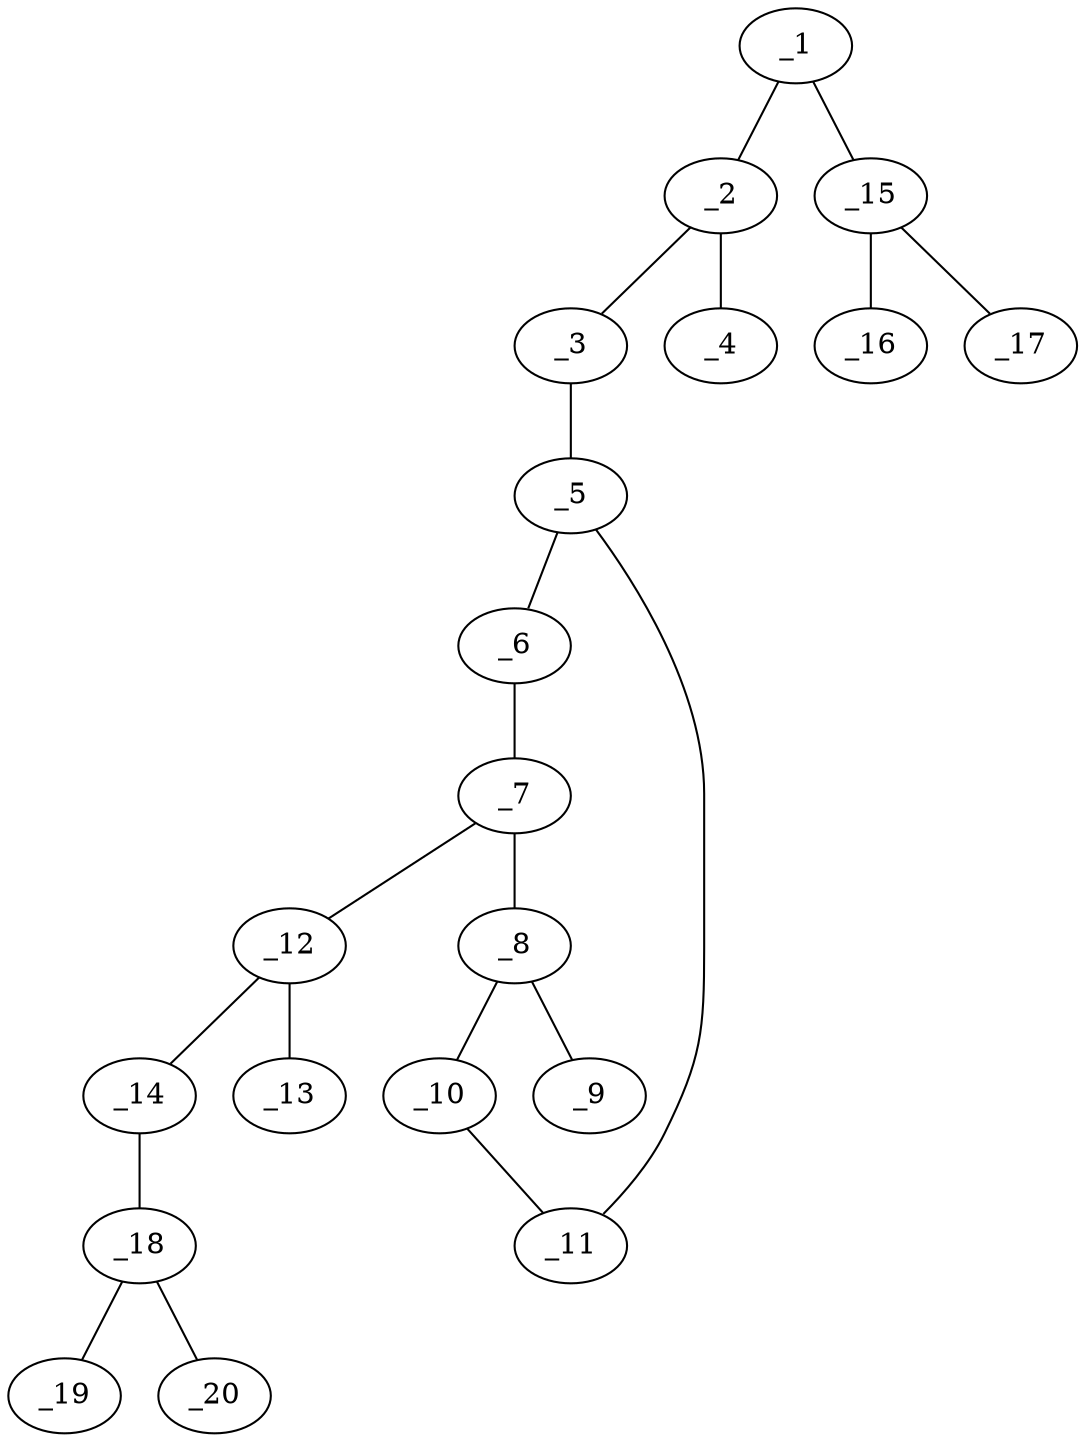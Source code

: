 graph molid629243 {
	_1	 [charge=0,
		chem=2,
		symbol="O  ",
		x="6.3301",
		y="-2.5"];
	_2	 [charge=0,
		chem=1,
		symbol="C  ",
		x="5.4641",
		y="-2"];
	_1 -- _2	 [valence=1];
	_15	 [charge=0,
		chem=1,
		symbol="C  ",
		x="6.3301",
		y="-3.5"];
	_1 -- _15	 [valence=1];
	_3	 [charge=0,
		chem=4,
		symbol="N  ",
		x="5.4641",
		y="-1"];
	_2 -- _3	 [valence=1];
	_4	 [charge=0,
		chem=5,
		symbol="S  ",
		x="4.5981",
		y="-2.5"];
	_2 -- _4	 [valence=2];
	_5	 [charge=0,
		chem=1,
		symbol="C  ",
		x="4.5981",
		y="-0.5"];
	_3 -- _5	 [valence=1];
	_6	 [charge=0,
		chem=1,
		symbol="C  ",
		x="4.5981",
		y="0.5"];
	_5 -- _6	 [valence=1];
	_11	 [charge=0,
		chem=1,
		symbol="C  ",
		x="3.732",
		y="-1"];
	_5 -- _11	 [valence=2];
	_7	 [charge=0,
		chem=1,
		symbol="C  ",
		x="3.7321",
		y=1];
	_6 -- _7	 [valence=2];
	_8	 [charge=0,
		chem=1,
		symbol="C  ",
		x="2.866",
		y="0.5"];
	_7 -- _8	 [valence=1];
	_12	 [charge=0,
		chem=1,
		symbol="C  ",
		x="3.7321",
		y=2];
	_7 -- _12	 [valence=1];
	_9	 [charge=0,
		chem=7,
		symbol="Cl ",
		x=2,
		y=1];
	_8 -- _9	 [valence=1];
	_10	 [charge=0,
		chem=1,
		symbol="C  ",
		x="2.866",
		y="-0.5"];
	_8 -- _10	 [valence=2];
	_10 -- _11	 [valence=1];
	_13	 [charge=0,
		chem=2,
		symbol="O  ",
		x="2.866",
		y="2.5"];
	_12 -- _13	 [valence=2];
	_14	 [charge=0,
		chem=2,
		symbol="O  ",
		x="4.5981",
		y="2.5"];
	_12 -- _14	 [valence=1];
	_18	 [charge=0,
		chem=1,
		symbol="C  ",
		x="4.5981",
		y="3.5"];
	_14 -- _18	 [valence=1];
	_16	 [charge=0,
		chem=1,
		symbol="C  ",
		x="7.1961",
		y="-4"];
	_15 -- _16	 [valence=1];
	_17	 [charge=0,
		chem=1,
		symbol="C  ",
		x="5.4641",
		y="-4"];
	_15 -- _17	 [valence=1];
	_19	 [charge=0,
		chem=1,
		symbol="C  ",
		x="5.4641",
		y=4];
	_18 -- _19	 [valence=1];
	_20	 [charge=0,
		chem=1,
		symbol="C  ",
		x="3.7321",
		y=4];
	_18 -- _20	 [valence=1];
}
